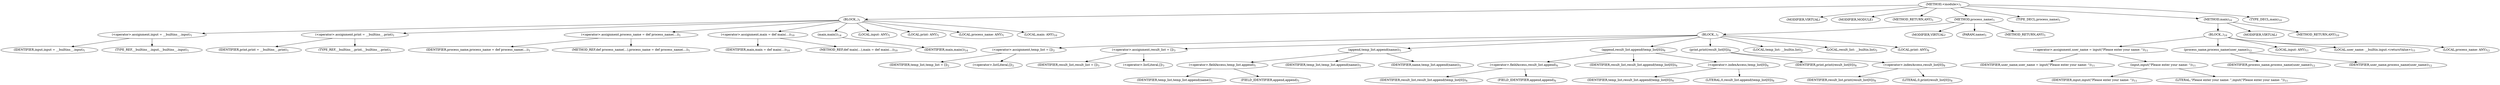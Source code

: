 digraph "&lt;module&gt;" {  
"7" [label = <(METHOD,&lt;module&gt;)<SUB>1</SUB>> ]
"8" [label = <(BLOCK,,)<SUB>1</SUB>> ]
"14" [label = <(&lt;operator&gt;.assignment,input = __builtins__.input)<SUB>1</SUB>> ]
"12" [label = <(IDENTIFIER,input,input = __builtins__.input)<SUB>1</SUB>> ]
"13" [label = <(TYPE_REF,__builtins__.input,__builtins__.input)<SUB>1</SUB>> ]
"17" [label = <(&lt;operator&gt;.assignment,print = __builtins__.print)<SUB>1</SUB>> ]
"15" [label = <(IDENTIFIER,print,print = __builtins__.print)<SUB>1</SUB>> ]
"16" [label = <(TYPE_REF,__builtins__.print,__builtins__.print)<SUB>1</SUB>> ]
"53" [label = <(&lt;operator&gt;.assignment,process_name = def process_name(...))<SUB>1</SUB>> ]
"18" [label = <(IDENTIFIER,process_name,process_name = def process_name(...))<SUB>1</SUB>> ]
"19" [label = <(METHOD_REF,def process_name(...),process_name = def process_name(...))<SUB>1</SUB>> ]
"71" [label = <(&lt;operator&gt;.assignment,main = def main(...))<SUB>10</SUB>> ]
"54" [label = <(IDENTIFIER,main,main = def main(...))<SUB>10</SUB>> ]
"55" [label = <(METHOD_REF,def main(...),main = def main(...))<SUB>10</SUB>> ]
"73" [label = <(main,main())<SUB>14</SUB>> ]
"72" [label = <(IDENTIFIER,main,main())<SUB>14</SUB>> ]
"79" [label = <(LOCAL,input: ANY)<SUB>1</SUB>> ]
"80" [label = <(LOCAL,print: ANY)<SUB>1</SUB>> ]
"81" [label = <(LOCAL,process_name: ANY)<SUB>1</SUB>> ]
"82" [label = <(LOCAL,main: ANY)<SUB>10</SUB>> ]
"9" [label = <(MODIFIER,VIRTUAL)> ]
"10" [label = <(MODIFIER,MODULE)> ]
"11" [label = <(METHOD_RETURN,ANY)<SUB>1</SUB>> ]
"20" [label = <(METHOD,process_name)<SUB>1</SUB>> ]
"21" [label = <(BLOCK,,)<SUB>1</SUB>> ]
"27" [label = <(&lt;operator&gt;.assignment,temp_list = [])<SUB>2</SUB>> ]
"26" [label = <(IDENTIFIER,temp_list,temp_list = [])<SUB>2</SUB>> ]
"25" [label = <(&lt;operator&gt;.listLiteral,[])<SUB>2</SUB>> ]
"30" [label = <(&lt;operator&gt;.assignment,result_list = [])<SUB>3</SUB>> ]
"29" [label = <(IDENTIFIER,result_list,result_list = [])<SUB>3</SUB>> ]
"28" [label = <(&lt;operator&gt;.listLiteral,[])<SUB>3</SUB>> ]
"36" [label = <(append,temp_list.append(name))<SUB>5</SUB>> ]
"34" [label = <(&lt;operator&gt;.fieldAccess,temp_list.append)<SUB>5</SUB>> ]
"32" [label = <(IDENTIFIER,temp_list,temp_list.append(name))<SUB>5</SUB>> ]
"33" [label = <(FIELD_IDENTIFIER,append,append)<SUB>5</SUB>> ]
"35" [label = <(IDENTIFIER,temp_list,temp_list.append(name))<SUB>5</SUB>> ]
"31" [label = <(IDENTIFIER,name,temp_list.append(name))<SUB>5</SUB>> ]
"44" [label = <(append,result_list.append(temp_list[0]))<SUB>6</SUB>> ]
"42" [label = <(&lt;operator&gt;.fieldAccess,result_list.append)<SUB>6</SUB>> ]
"40" [label = <(IDENTIFIER,result_list,result_list.append(temp_list[0]))<SUB>6</SUB>> ]
"41" [label = <(FIELD_IDENTIFIER,append,append)<SUB>6</SUB>> ]
"43" [label = <(IDENTIFIER,result_list,result_list.append(temp_list[0]))<SUB>6</SUB>> ]
"39" [label = <(&lt;operator&gt;.indexAccess,temp_list[0])<SUB>6</SUB>> ]
"37" [label = <(IDENTIFIER,temp_list,result_list.append(temp_list[0]))<SUB>6</SUB>> ]
"38" [label = <(LITERAL,0,result_list.append(temp_list[0]))<SUB>6</SUB>> ]
"49" [label = <(print,print(result_list[0]))<SUB>8</SUB>> ]
"48" [label = <(IDENTIFIER,print,print(result_list[0]))<SUB>8</SUB>> ]
"47" [label = <(&lt;operator&gt;.indexAccess,result_list[0])<SUB>8</SUB>> ]
"45" [label = <(IDENTIFIER,result_list,print(result_list[0]))<SUB>8</SUB>> ]
"46" [label = <(LITERAL,0,print(result_list[0]))<SUB>8</SUB>> ]
"83" [label = <(LOCAL,temp_list: __builtin.list)<SUB>2</SUB>> ]
"84" [label = <(LOCAL,result_list: __builtin.list)<SUB>3</SUB>> ]
"85" [label = <(LOCAL,print: ANY)<SUB>8</SUB>> ]
"22" [label = <(MODIFIER,VIRTUAL)> ]
"23" [label = <(PARAM,name)<SUB>1</SUB>> ]
"24" [label = <(METHOD_RETURN,ANY)<SUB>1</SUB>> ]
"51" [label = <(TYPE_DECL,process_name)<SUB>1</SUB>> ]
"56" [label = <(METHOD,main)<SUB>10</SUB>> ]
"57" [label = <(BLOCK,,)<SUB>10</SUB>> ]
"64" [label = <(&lt;operator&gt;.assignment,user_name = input(&quot;Please enter your name: &quot;))<SUB>11</SUB>> ]
"63" [label = <(IDENTIFIER,user_name,user_name = input(&quot;Please enter your name: &quot;))<SUB>11</SUB>> ]
"62" [label = <(input,input(&quot;Please enter your name: &quot;))<SUB>11</SUB>> ]
"61" [label = <(IDENTIFIER,input,input(&quot;Please enter your name: &quot;))<SUB>11</SUB>> ]
"60" [label = <(LITERAL,&quot;Please enter your name: &quot;,input(&quot;Please enter your name: &quot;))<SUB>11</SUB>> ]
"67" [label = <(process_name,process_name(user_name))<SUB>12</SUB>> ]
"66" [label = <(IDENTIFIER,process_name,process_name(user_name))<SUB>12</SUB>> ]
"65" [label = <(IDENTIFIER,user_name,process_name(user_name))<SUB>12</SUB>> ]
"87" [label = <(LOCAL,input: ANY)<SUB>11</SUB>> ]
"89" [label = <(LOCAL,user_name: __builtin.input.&lt;returnValue&gt;)<SUB>11</SUB>> ]
"90" [label = <(LOCAL,process_name: ANY)<SUB>12</SUB>> ]
"58" [label = <(MODIFIER,VIRTUAL)> ]
"59" [label = <(METHOD_RETURN,ANY)<SUB>10</SUB>> ]
"69" [label = <(TYPE_DECL,main)<SUB>10</SUB>> ]
  "7" -> "9" 
  "7" -> "8" 
  "7" -> "10" 
  "7" -> "20" 
  "7" -> "11" 
  "7" -> "51" 
  "7" -> "56" 
  "7" -> "69" 
  "8" -> "14" 
  "8" -> "17" 
  "8" -> "53" 
  "8" -> "71" 
  "8" -> "73" 
  "8" -> "79" 
  "8" -> "80" 
  "8" -> "81" 
  "8" -> "82" 
  "14" -> "12" 
  "14" -> "13" 
  "17" -> "15" 
  "17" -> "16" 
  "53" -> "18" 
  "53" -> "19" 
  "71" -> "54" 
  "71" -> "55" 
  "73" -> "72" 
  "20" -> "22" 
  "20" -> "21" 
  "20" -> "23" 
  "20" -> "24" 
  "21" -> "27" 
  "21" -> "83" 
  "21" -> "30" 
  "21" -> "84" 
  "21" -> "36" 
  "21" -> "85" 
  "21" -> "44" 
  "21" -> "49" 
  "27" -> "26" 
  "27" -> "25" 
  "30" -> "29" 
  "30" -> "28" 
  "36" -> "34" 
  "36" -> "35" 
  "36" -> "31" 
  "34" -> "32" 
  "34" -> "33" 
  "44" -> "42" 
  "44" -> "43" 
  "44" -> "39" 
  "42" -> "40" 
  "42" -> "41" 
  "39" -> "37" 
  "39" -> "38" 
  "49" -> "48" 
  "49" -> "47" 
  "47" -> "45" 
  "47" -> "46" 
  "56" -> "58" 
  "56" -> "57" 
  "56" -> "59" 
  "57" -> "64" 
  "57" -> "87" 
  "57" -> "67" 
  "57" -> "89" 
  "57" -> "90" 
  "64" -> "63" 
  "64" -> "62" 
  "62" -> "61" 
  "62" -> "60" 
  "67" -> "66" 
  "67" -> "65" 
}
